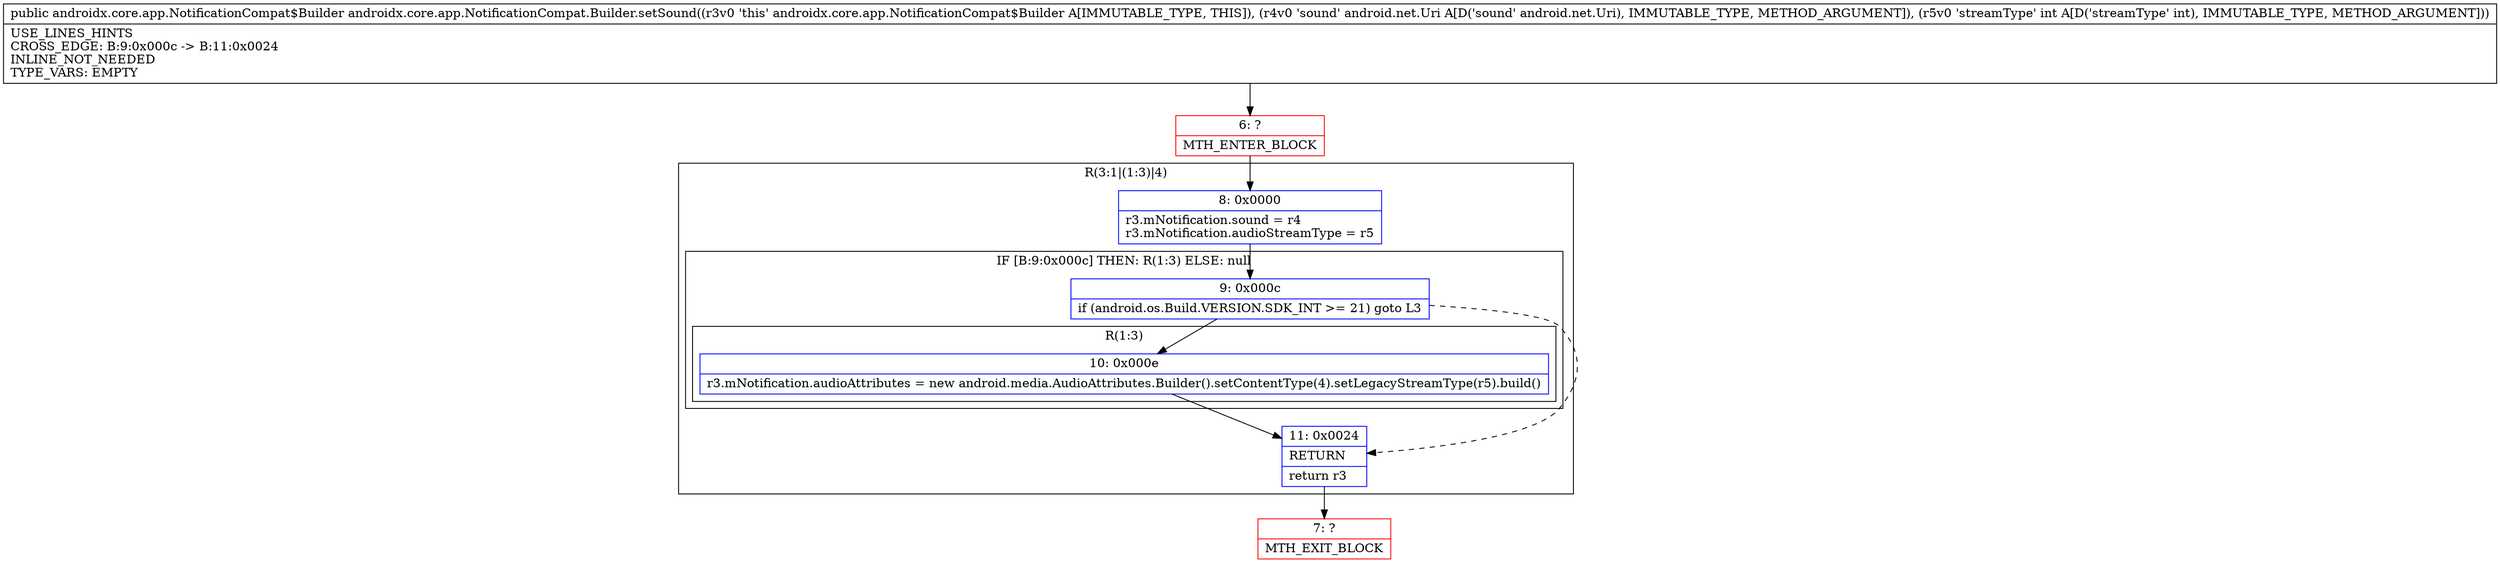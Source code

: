 digraph "CFG forandroidx.core.app.NotificationCompat.Builder.setSound(Landroid\/net\/Uri;I)Landroidx\/core\/app\/NotificationCompat$Builder;" {
subgraph cluster_Region_1095517325 {
label = "R(3:1|(1:3)|4)";
node [shape=record,color=blue];
Node_8 [shape=record,label="{8\:\ 0x0000|r3.mNotification.sound = r4\lr3.mNotification.audioStreamType = r5\l}"];
subgraph cluster_IfRegion_420616727 {
label = "IF [B:9:0x000c] THEN: R(1:3) ELSE: null";
node [shape=record,color=blue];
Node_9 [shape=record,label="{9\:\ 0x000c|if (android.os.Build.VERSION.SDK_INT \>= 21) goto L3\l}"];
subgraph cluster_Region_2123242542 {
label = "R(1:3)";
node [shape=record,color=blue];
Node_10 [shape=record,label="{10\:\ 0x000e|r3.mNotification.audioAttributes = new android.media.AudioAttributes.Builder().setContentType(4).setLegacyStreamType(r5).build()\l}"];
}
}
Node_11 [shape=record,label="{11\:\ 0x0024|RETURN\l|return r3\l}"];
}
Node_6 [shape=record,color=red,label="{6\:\ ?|MTH_ENTER_BLOCK\l}"];
Node_7 [shape=record,color=red,label="{7\:\ ?|MTH_EXIT_BLOCK\l}"];
MethodNode[shape=record,label="{public androidx.core.app.NotificationCompat$Builder androidx.core.app.NotificationCompat.Builder.setSound((r3v0 'this' androidx.core.app.NotificationCompat$Builder A[IMMUTABLE_TYPE, THIS]), (r4v0 'sound' android.net.Uri A[D('sound' android.net.Uri), IMMUTABLE_TYPE, METHOD_ARGUMENT]), (r5v0 'streamType' int A[D('streamType' int), IMMUTABLE_TYPE, METHOD_ARGUMENT]))  | USE_LINES_HINTS\lCROSS_EDGE: B:9:0x000c \-\> B:11:0x0024\lINLINE_NOT_NEEDED\lTYPE_VARS: EMPTY\l}"];
MethodNode -> Node_6;Node_8 -> Node_9;
Node_9 -> Node_10;
Node_9 -> Node_11[style=dashed];
Node_10 -> Node_11;
Node_11 -> Node_7;
Node_6 -> Node_8;
}

